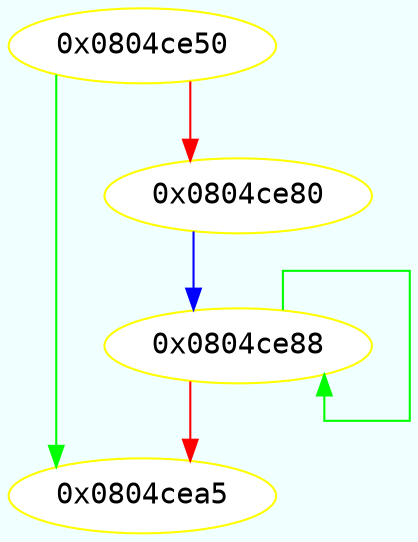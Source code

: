 digraph code {
	graph [bgcolor=azure fontsize=8 fontname="Courier" splines="ortho"];
	node [fillcolor=gray style=filled];
	edge [arrowhead="normal"];
	"0x0804ce50" -> "0x0804cea5" [color="green"];
	"0x0804ce50" -> "0x0804ce80" [color="red"];
	"0x0804ce50" [URL="sym.__libc_csu_init/0x0804ce50", fillcolor="white",color="yellow", fontname="Courier",label="0x0804ce50"]
	"0x0804ce80" -> "0x0804ce88" [color="blue"];
	"0x0804ce80" [URL="sym.__libc_csu_init/0x0804ce80", fillcolor="white",color="yellow", fontname="Courier",label="0x0804ce80"]
	"0x0804ce88" -> "0x0804ce88" [color="green"];
	"0x0804ce88" -> "0x0804cea5" [color="red"];
	"0x0804ce88" [URL="sym.__libc_csu_init/0x0804ce88", fillcolor="white",color="yellow", fontname="Courier",label="0x0804ce88"]
	"0x0804cea5" [URL="sym.__libc_csu_init/0x0804cea5", fillcolor="white",color="yellow", fontname="Courier",label="0x0804cea5"]
}
